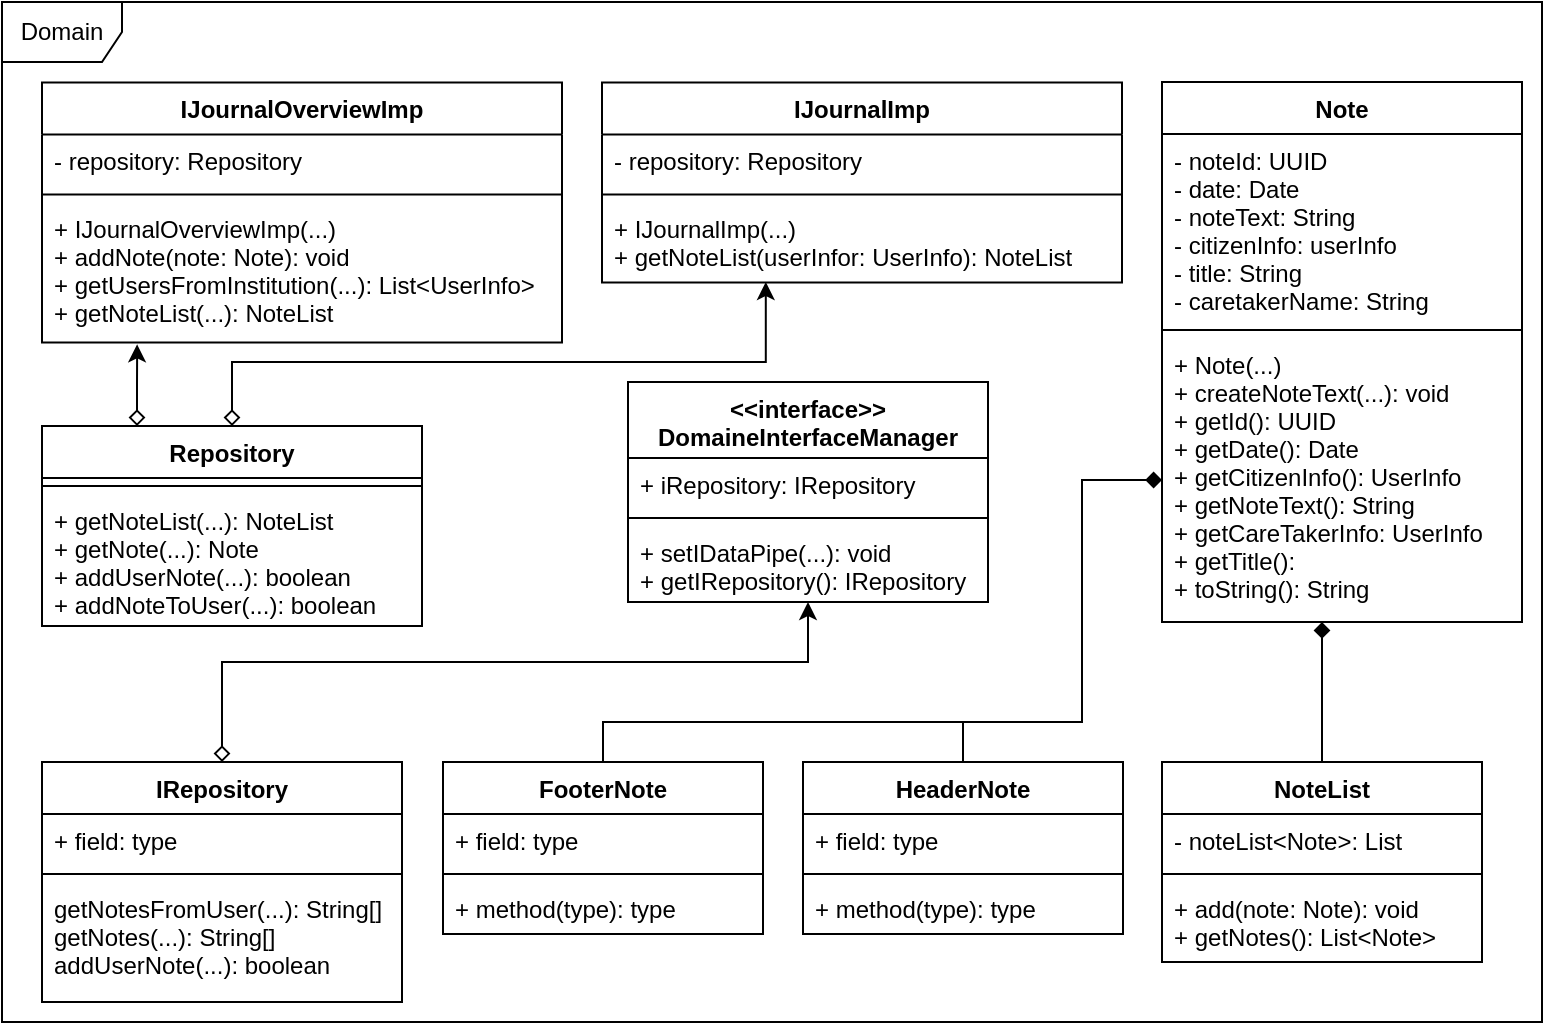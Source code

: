 <mxfile version="10.6.7" type="device"><diagram id="cU3uudukr7Y4fUuP1HYA" name="Page-1"><mxGraphModel dx="996" dy="595" grid="1" gridSize="10" guides="1" tooltips="1" connect="1" arrows="1" fold="1" page="1" pageScale="1" pageWidth="827" pageHeight="1169" math="0" shadow="0"><root><mxCell id="0"/><mxCell id="1" parent="0"/><mxCell id="Av3rw029j-FDNJgIv2s--52" value="Domain" style="shape=umlFrame;whiteSpace=wrap;html=1;" vertex="1" parent="1"><mxGeometry x="10" width="770" height="510" as="geometry"/></mxCell><mxCell id="Av3rw029j-FDNJgIv2s--49" style="edgeStyle=orthogonalEdgeStyle;rounded=0;orthogonalLoop=1;jettySize=auto;html=1;exitX=0.5;exitY=0;exitDx=0;exitDy=0;startArrow=none;startFill=0;endArrow=diamond;endFill=1;" edge="1" parent="1" source="Av3rw029j-FDNJgIv2s--1" target="Av3rw029j-FDNJgIv2s--8"><mxGeometry relative="1" as="geometry"><Array as="points"><mxPoint x="670" y="320"/><mxPoint x="670" y="320"/></Array></mxGeometry></mxCell><mxCell id="Av3rw029j-FDNJgIv2s--1" value="NoteList" style="swimlane;fontStyle=1;align=center;verticalAlign=top;childLayout=stackLayout;horizontal=1;startSize=26;horizontalStack=0;resizeParent=1;resizeParentMax=0;resizeLast=0;collapsible=1;marginBottom=0;" vertex="1" parent="1"><mxGeometry x="590" y="380" width="160" height="100" as="geometry"/></mxCell><mxCell id="Av3rw029j-FDNJgIv2s--2" value="- noteList&lt;Note&gt;: List" style="text;strokeColor=none;fillColor=none;align=left;verticalAlign=top;spacingLeft=4;spacingRight=4;overflow=hidden;rotatable=0;points=[[0,0.5],[1,0.5]];portConstraint=eastwest;" vertex="1" parent="Av3rw029j-FDNJgIv2s--1"><mxGeometry y="26" width="160" height="26" as="geometry"/></mxCell><mxCell id="Av3rw029j-FDNJgIv2s--3" value="" style="line;strokeWidth=1;fillColor=none;align=left;verticalAlign=middle;spacingTop=-1;spacingLeft=3;spacingRight=3;rotatable=0;labelPosition=right;points=[];portConstraint=eastwest;" vertex="1" parent="Av3rw029j-FDNJgIv2s--1"><mxGeometry y="52" width="160" height="8" as="geometry"/></mxCell><mxCell id="Av3rw029j-FDNJgIv2s--4" value="+ add(note: Note): void&#10;+ getNotes(): List&lt;Note&gt;&#10;" style="text;strokeColor=none;fillColor=none;align=left;verticalAlign=top;spacingLeft=4;spacingRight=4;overflow=hidden;rotatable=0;points=[[0,0.5],[1,0.5]];portConstraint=eastwest;" vertex="1" parent="Av3rw029j-FDNJgIv2s--1"><mxGeometry y="60" width="160" height="40" as="geometry"/></mxCell><mxCell id="Av3rw029j-FDNJgIv2s--5" value="Note&#10;" style="swimlane;fontStyle=1;align=center;verticalAlign=top;childLayout=stackLayout;horizontal=1;startSize=26;horizontalStack=0;resizeParent=1;resizeParentMax=0;resizeLast=0;collapsible=1;marginBottom=0;" vertex="1" parent="1"><mxGeometry x="590" y="40" width="180" height="270" as="geometry"/></mxCell><mxCell id="Av3rw029j-FDNJgIv2s--6" value="- noteId: UUID&#10;- date: Date&#10;- noteText: String &#10;- citizenInfo: userInfo&#10;- title: String&#10;- caretakerName: String&#10;&#10;" style="text;strokeColor=none;fillColor=none;align=left;verticalAlign=top;spacingLeft=4;spacingRight=4;overflow=hidden;rotatable=0;points=[[0,0.5],[1,0.5]];portConstraint=eastwest;" vertex="1" parent="Av3rw029j-FDNJgIv2s--5"><mxGeometry y="26" width="180" height="94" as="geometry"/></mxCell><mxCell id="Av3rw029j-FDNJgIv2s--7" value="" style="line;strokeWidth=1;fillColor=none;align=left;verticalAlign=middle;spacingTop=-1;spacingLeft=3;spacingRight=3;rotatable=0;labelPosition=right;points=[];portConstraint=eastwest;" vertex="1" parent="Av3rw029j-FDNJgIv2s--5"><mxGeometry y="120" width="180" height="8" as="geometry"/></mxCell><mxCell id="Av3rw029j-FDNJgIv2s--8" value="+ Note(...)&#10;+ createNoteText(...): void&#10;+ getId(): UUID&#10;+ getDate(): Date&#10;+ getCitizenInfo(): UserInfo&#10;+ getNoteText(): String&#10;+ getCareTakerInfo: UserInfo&#10;+ getTitle():&#10;+ toString(): String &#10;" style="text;strokeColor=none;fillColor=none;align=left;verticalAlign=top;spacingLeft=4;spacingRight=4;overflow=hidden;rotatable=0;points=[[0,0.5],[1,0.5]];portConstraint=eastwest;" vertex="1" parent="Av3rw029j-FDNJgIv2s--5"><mxGeometry y="128" width="180" height="142" as="geometry"/></mxCell><mxCell id="Av3rw029j-FDNJgIv2s--17" value="IJournalImp" style="swimlane;fontStyle=1;align=center;verticalAlign=top;childLayout=stackLayout;horizontal=1;startSize=26;horizontalStack=0;resizeParent=1;resizeParentMax=0;resizeLast=0;collapsible=1;marginBottom=0;" vertex="1" parent="1"><mxGeometry x="310" y="40.2" width="260" height="100" as="geometry"/></mxCell><mxCell id="Av3rw029j-FDNJgIv2s--18" value="- repository: Repository" style="text;strokeColor=none;fillColor=none;align=left;verticalAlign=top;spacingLeft=4;spacingRight=4;overflow=hidden;rotatable=0;points=[[0,0.5],[1,0.5]];portConstraint=eastwest;" vertex="1" parent="Av3rw029j-FDNJgIv2s--17"><mxGeometry y="26" width="260" height="26" as="geometry"/></mxCell><mxCell id="Av3rw029j-FDNJgIv2s--19" value="" style="line;strokeWidth=1;fillColor=none;align=left;verticalAlign=middle;spacingTop=-1;spacingLeft=3;spacingRight=3;rotatable=0;labelPosition=right;points=[];portConstraint=eastwest;" vertex="1" parent="Av3rw029j-FDNJgIv2s--17"><mxGeometry y="52" width="260" height="8" as="geometry"/></mxCell><mxCell id="Av3rw029j-FDNJgIv2s--20" value="+ IJournalImp(...)&#10;+ getNoteList(userInfor: UserInfo): NoteList&#10;" style="text;strokeColor=none;fillColor=none;align=left;verticalAlign=top;spacingLeft=4;spacingRight=4;overflow=hidden;rotatable=0;points=[[0,0.5],[1,0.5]];portConstraint=eastwest;" vertex="1" parent="Av3rw029j-FDNJgIv2s--17"><mxGeometry y="60" width="260" height="40" as="geometry"/></mxCell><mxCell id="Av3rw029j-FDNJgIv2s--21" value="IJournalOverviewImp" style="swimlane;fontStyle=1;align=center;verticalAlign=top;childLayout=stackLayout;horizontal=1;startSize=26;horizontalStack=0;resizeParent=1;resizeParentMax=0;resizeLast=0;collapsible=1;marginBottom=0;" vertex="1" parent="1"><mxGeometry x="30" y="40.2" width="260" height="130" as="geometry"/></mxCell><mxCell id="Av3rw029j-FDNJgIv2s--22" value="- repository: Repository" style="text;strokeColor=none;fillColor=none;align=left;verticalAlign=top;spacingLeft=4;spacingRight=4;overflow=hidden;rotatable=0;points=[[0,0.5],[1,0.5]];portConstraint=eastwest;" vertex="1" parent="Av3rw029j-FDNJgIv2s--21"><mxGeometry y="26" width="260" height="26" as="geometry"/></mxCell><mxCell id="Av3rw029j-FDNJgIv2s--23" value="" style="line;strokeWidth=1;fillColor=none;align=left;verticalAlign=middle;spacingTop=-1;spacingLeft=3;spacingRight=3;rotatable=0;labelPosition=right;points=[];portConstraint=eastwest;" vertex="1" parent="Av3rw029j-FDNJgIv2s--21"><mxGeometry y="52" width="260" height="8" as="geometry"/></mxCell><mxCell id="Av3rw029j-FDNJgIv2s--24" value="+ IJournalOverviewImp(...)&#10;+ addNote(note: Note): void&#10;+ getUsersFromInstitution(...): List&lt;UserInfo&gt;&#10;+ getNoteList(...): NoteList&#10;" style="text;strokeColor=none;fillColor=none;align=left;verticalAlign=top;spacingLeft=4;spacingRight=4;overflow=hidden;rotatable=0;points=[[0,0.5],[1,0.5]];portConstraint=eastwest;" vertex="1" parent="Av3rw029j-FDNJgIv2s--21"><mxGeometry y="60" width="260" height="70" as="geometry"/></mxCell><mxCell id="Av3rw029j-FDNJgIv2s--25" value="&lt;&lt;interface&gt;&gt;&#10;DomaineInterfaceManager&#10;" style="swimlane;fontStyle=1;align=center;verticalAlign=top;childLayout=stackLayout;horizontal=1;startSize=38;horizontalStack=0;resizeParent=1;resizeParentMax=0;resizeLast=0;collapsible=1;marginBottom=0;" vertex="1" parent="1"><mxGeometry x="323" y="190" width="180" height="110" as="geometry"/></mxCell><mxCell id="Av3rw029j-FDNJgIv2s--26" value="+ iRepository: IRepository" style="text;strokeColor=none;fillColor=none;align=left;verticalAlign=top;spacingLeft=4;spacingRight=4;overflow=hidden;rotatable=0;points=[[0,0.5],[1,0.5]];portConstraint=eastwest;" vertex="1" parent="Av3rw029j-FDNJgIv2s--25"><mxGeometry y="38" width="180" height="26" as="geometry"/></mxCell><mxCell id="Av3rw029j-FDNJgIv2s--27" value="" style="line;strokeWidth=1;fillColor=none;align=left;verticalAlign=middle;spacingTop=-1;spacingLeft=3;spacingRight=3;rotatable=0;labelPosition=right;points=[];portConstraint=eastwest;" vertex="1" parent="Av3rw029j-FDNJgIv2s--25"><mxGeometry y="64" width="180" height="8" as="geometry"/></mxCell><mxCell id="Av3rw029j-FDNJgIv2s--28" value="+ setIDataPipe(...): void&#10;+ getIRepository(): IRepository&#10;" style="text;strokeColor=none;fillColor=none;align=left;verticalAlign=top;spacingLeft=4;spacingRight=4;overflow=hidden;rotatable=0;points=[[0,0.5],[1,0.5]];portConstraint=eastwest;" vertex="1" parent="Av3rw029j-FDNJgIv2s--25"><mxGeometry y="72" width="180" height="38" as="geometry"/></mxCell><mxCell id="Av3rw029j-FDNJgIv2s--50" style="edgeStyle=orthogonalEdgeStyle;rounded=0;orthogonalLoop=1;jettySize=auto;html=1;startArrow=none;startFill=0;endArrow=diamond;endFill=1;exitX=0.5;exitY=0;exitDx=0;exitDy=0;" edge="1" parent="1" source="Av3rw029j-FDNJgIv2s--29" target="Av3rw029j-FDNJgIv2s--8"><mxGeometry relative="1" as="geometry"><Array as="points"><mxPoint x="491" y="360"/><mxPoint x="550" y="360"/><mxPoint x="550" y="239"/></Array></mxGeometry></mxCell><mxCell id="Av3rw029j-FDNJgIv2s--29" value="HeaderNote" style="swimlane;fontStyle=1;align=center;verticalAlign=top;childLayout=stackLayout;horizontal=1;startSize=26;horizontalStack=0;resizeParent=1;resizeParentMax=0;resizeLast=0;collapsible=1;marginBottom=0;" vertex="1" parent="1"><mxGeometry x="410.5" y="380" width="160" height="86" as="geometry"/></mxCell><mxCell id="Av3rw029j-FDNJgIv2s--30" value="+ field: type" style="text;strokeColor=none;fillColor=none;align=left;verticalAlign=top;spacingLeft=4;spacingRight=4;overflow=hidden;rotatable=0;points=[[0,0.5],[1,0.5]];portConstraint=eastwest;" vertex="1" parent="Av3rw029j-FDNJgIv2s--29"><mxGeometry y="26" width="160" height="26" as="geometry"/></mxCell><mxCell id="Av3rw029j-FDNJgIv2s--31" value="" style="line;strokeWidth=1;fillColor=none;align=left;verticalAlign=middle;spacingTop=-1;spacingLeft=3;spacingRight=3;rotatable=0;labelPosition=right;points=[];portConstraint=eastwest;" vertex="1" parent="Av3rw029j-FDNJgIv2s--29"><mxGeometry y="52" width="160" height="8" as="geometry"/></mxCell><mxCell id="Av3rw029j-FDNJgIv2s--32" value="+ method(type): type" style="text;strokeColor=none;fillColor=none;align=left;verticalAlign=top;spacingLeft=4;spacingRight=4;overflow=hidden;rotatable=0;points=[[0,0.5],[1,0.5]];portConstraint=eastwest;" vertex="1" parent="Av3rw029j-FDNJgIv2s--29"><mxGeometry y="60" width="160" height="26" as="geometry"/></mxCell><mxCell id="Av3rw029j-FDNJgIv2s--51" style="edgeStyle=orthogonalEdgeStyle;rounded=0;orthogonalLoop=1;jettySize=auto;html=1;startArrow=none;startFill=0;endArrow=none;endFill=0;" edge="1" parent="1" source="Av3rw029j-FDNJgIv2s--33"><mxGeometry relative="1" as="geometry"><mxPoint x="490" y="360" as="targetPoint"/><Array as="points"><mxPoint x="311" y="360"/></Array></mxGeometry></mxCell><mxCell id="Av3rw029j-FDNJgIv2s--33" value="FooterNote" style="swimlane;fontStyle=1;align=center;verticalAlign=top;childLayout=stackLayout;horizontal=1;startSize=26;horizontalStack=0;resizeParent=1;resizeParentMax=0;resizeLast=0;collapsible=1;marginBottom=0;" vertex="1" parent="1"><mxGeometry x="230.5" y="380" width="160" height="86" as="geometry"/></mxCell><mxCell id="Av3rw029j-FDNJgIv2s--34" value="+ field: type" style="text;strokeColor=none;fillColor=none;align=left;verticalAlign=top;spacingLeft=4;spacingRight=4;overflow=hidden;rotatable=0;points=[[0,0.5],[1,0.5]];portConstraint=eastwest;" vertex="1" parent="Av3rw029j-FDNJgIv2s--33"><mxGeometry y="26" width="160" height="26" as="geometry"/></mxCell><mxCell id="Av3rw029j-FDNJgIv2s--35" value="" style="line;strokeWidth=1;fillColor=none;align=left;verticalAlign=middle;spacingTop=-1;spacingLeft=3;spacingRight=3;rotatable=0;labelPosition=right;points=[];portConstraint=eastwest;" vertex="1" parent="Av3rw029j-FDNJgIv2s--33"><mxGeometry y="52" width="160" height="8" as="geometry"/></mxCell><mxCell id="Av3rw029j-FDNJgIv2s--36" value="+ method(type): type" style="text;strokeColor=none;fillColor=none;align=left;verticalAlign=top;spacingLeft=4;spacingRight=4;overflow=hidden;rotatable=0;points=[[0,0.5],[1,0.5]];portConstraint=eastwest;" vertex="1" parent="Av3rw029j-FDNJgIv2s--33"><mxGeometry y="60" width="160" height="26" as="geometry"/></mxCell><mxCell id="Av3rw029j-FDNJgIv2s--46" style="edgeStyle=orthogonalEdgeStyle;rounded=0;orthogonalLoop=1;jettySize=auto;html=1;entryX=0.315;entryY=0.995;entryDx=0;entryDy=0;entryPerimeter=0;startArrow=diamond;startFill=0;" edge="1" parent="1" source="Av3rw029j-FDNJgIv2s--37" target="Av3rw029j-FDNJgIv2s--20"><mxGeometry relative="1" as="geometry"><Array as="points"><mxPoint x="125" y="180"/><mxPoint x="392" y="180"/></Array></mxGeometry></mxCell><mxCell id="Av3rw029j-FDNJgIv2s--48" style="edgeStyle=orthogonalEdgeStyle;rounded=0;orthogonalLoop=1;jettySize=auto;html=1;exitX=0.25;exitY=0;exitDx=0;exitDy=0;entryX=0.183;entryY=1.014;entryDx=0;entryDy=0;entryPerimeter=0;startArrow=diamond;startFill=0;endArrow=classic;endFill=1;" edge="1" parent="1" source="Av3rw029j-FDNJgIv2s--37" target="Av3rw029j-FDNJgIv2s--24"><mxGeometry relative="1" as="geometry"/></mxCell><mxCell id="Av3rw029j-FDNJgIv2s--37" value="Repository" style="swimlane;fontStyle=1;align=center;verticalAlign=top;childLayout=stackLayout;horizontal=1;startSize=26;horizontalStack=0;resizeParent=1;resizeParentMax=0;resizeLast=0;collapsible=1;marginBottom=0;" vertex="1" parent="1"><mxGeometry x="30" y="212" width="190" height="100" as="geometry"/></mxCell><mxCell id="Av3rw029j-FDNJgIv2s--39" value="" style="line;strokeWidth=1;fillColor=none;align=left;verticalAlign=middle;spacingTop=-1;spacingLeft=3;spacingRight=3;rotatable=0;labelPosition=right;points=[];portConstraint=eastwest;" vertex="1" parent="Av3rw029j-FDNJgIv2s--37"><mxGeometry y="26" width="190" height="8" as="geometry"/></mxCell><mxCell id="Av3rw029j-FDNJgIv2s--40" value="+ getNoteList(...): NoteList&#10;+ getNote(...): Note&#10;+ addUserNote(...): boolean&#10;+ addNoteToUser(...): boolean&#10;" style="text;strokeColor=none;fillColor=none;align=left;verticalAlign=top;spacingLeft=4;spacingRight=4;overflow=hidden;rotatable=0;points=[[0,0.5],[1,0.5]];portConstraint=eastwest;" vertex="1" parent="Av3rw029j-FDNJgIv2s--37"><mxGeometry y="34" width="190" height="66" as="geometry"/></mxCell><mxCell id="Av3rw029j-FDNJgIv2s--42" value="IRepository" style="swimlane;fontStyle=1;align=center;verticalAlign=top;childLayout=stackLayout;horizontal=1;startSize=26;horizontalStack=0;resizeParent=1;resizeParentMax=0;resizeLast=0;collapsible=1;marginBottom=0;" vertex="1" parent="1"><mxGeometry x="30" y="380" width="180" height="120" as="geometry"/></mxCell><mxCell id="Av3rw029j-FDNJgIv2s--43" value="+ field: type" style="text;strokeColor=none;fillColor=none;align=left;verticalAlign=top;spacingLeft=4;spacingRight=4;overflow=hidden;rotatable=0;points=[[0,0.5],[1,0.5]];portConstraint=eastwest;" vertex="1" parent="Av3rw029j-FDNJgIv2s--42"><mxGeometry y="26" width="180" height="26" as="geometry"/></mxCell><mxCell id="Av3rw029j-FDNJgIv2s--44" value="" style="line;strokeWidth=1;fillColor=none;align=left;verticalAlign=middle;spacingTop=-1;spacingLeft=3;spacingRight=3;rotatable=0;labelPosition=right;points=[];portConstraint=eastwest;" vertex="1" parent="Av3rw029j-FDNJgIv2s--42"><mxGeometry y="52" width="180" height="8" as="geometry"/></mxCell><mxCell id="Av3rw029j-FDNJgIv2s--45" value="getNotesFromUser(...): String[]&#10;getNotes(...): String[]&#10;addUserNote(...): boolean&#10;" style="text;strokeColor=none;fillColor=none;align=left;verticalAlign=top;spacingLeft=4;spacingRight=4;overflow=hidden;rotatable=0;points=[[0,0.5],[1,0.5]];portConstraint=eastwest;" vertex="1" parent="Av3rw029j-FDNJgIv2s--42"><mxGeometry y="60" width="180" height="60" as="geometry"/></mxCell><mxCell id="Av3rw029j-FDNJgIv2s--47" style="edgeStyle=orthogonalEdgeStyle;rounded=0;orthogonalLoop=1;jettySize=auto;html=1;startArrow=classic;startFill=1;endArrow=diamond;endFill=0;" edge="1" parent="1" target="Av3rw029j-FDNJgIv2s--42"><mxGeometry relative="1" as="geometry"><mxPoint x="413" y="300" as="sourcePoint"/><Array as="points"><mxPoint x="413" y="330"/><mxPoint x="120" y="330"/></Array></mxGeometry></mxCell></root></mxGraphModel></diagram></mxfile>